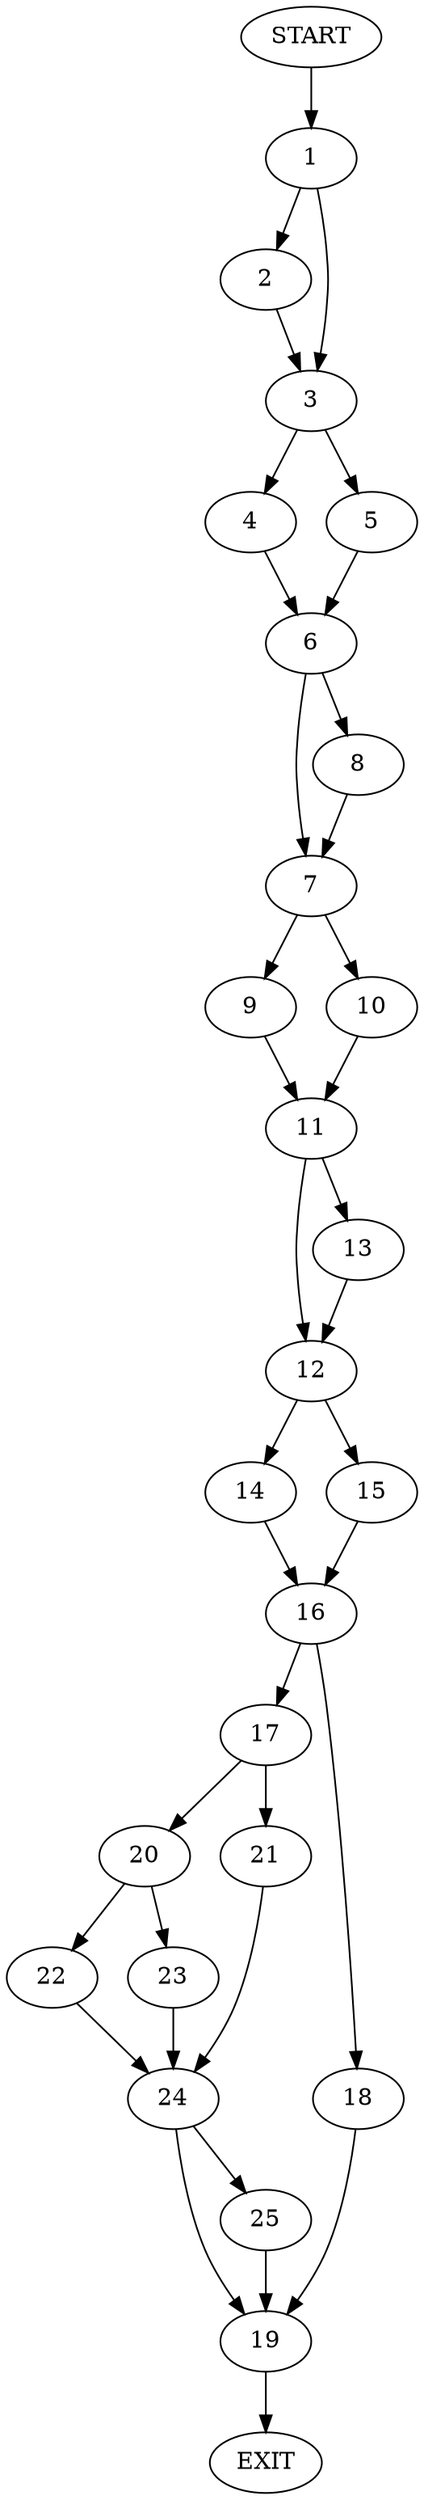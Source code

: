 digraph {
0 [label="START"]
26 [label="EXIT"]
0 -> 1
1 -> 2
1 -> 3
2 -> 3
3 -> 4
3 -> 5
5 -> 6
4 -> 6
6 -> 7
6 -> 8
7 -> 9
7 -> 10
8 -> 7
10 -> 11
9 -> 11
11 -> 12
11 -> 13
13 -> 12
12 -> 14
12 -> 15
14 -> 16
15 -> 16
16 -> 17
16 -> 18
18 -> 19
17 -> 20
17 -> 21
19 -> 26
20 -> 22
20 -> 23
21 -> 24
24 -> 19
24 -> 25
23 -> 24
22 -> 24
25 -> 19
}
